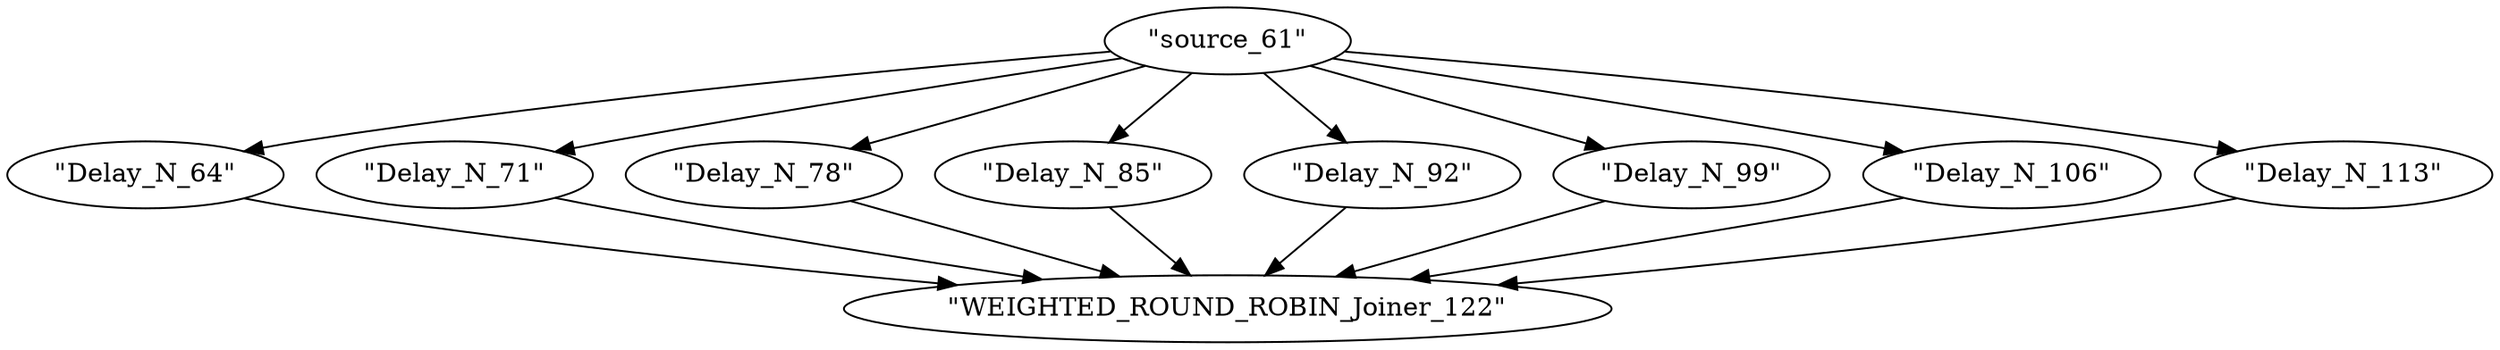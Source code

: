 strict digraph FilterBankNew_141 {
	graph [name=FilterBankNew_141];
	node [label="\N"];
	node0	[codeSize="\"31 b\"",
		contraction="{'node1': {'label': '\"DUPLICATE_Splitter_121\"', 'push': '\"8\"', 'pop': '\"8\"', 'peek': '\"0\"', 'pushType': '\"float\"', 'popType': '\"\
float\"', 'peekType': '\"void\"', 'codeSize': '\"60 b\"', 'stackSize': '\"64 b\"', 'work': '\"0\"'}}",
		label="\"source_61\"",
		peek="\"0\"",
		peekType="\"void\"",
		pop="\"0\"",
		popType="\"void\"",
		push="\"8\"",
		pushType="\"float\"",
		stackSize="\"0 b\"",
		work="\"13\""];
	node2	[codeSize="\"12 b\"",
		contraction="{'node3': {'label': '\"FirFilter_65\"', 'push': '\"8\"', 'pop': '\"8\"', 'peek': '\"256\"', 'pushType': '\"float\"', 'popType': '\"float\"', '\
peekType': '\"float\"', 'codeSize': '\"680 b\"', 'stackSize': '\"64 b\"', 'work': '\"390\"'}, 'node4': {'label': '\"DownSamp_66\"', 'push': '\"\
1\"', 'pop': '\"8\"', 'peek': '\"8\"', 'pushType': '\"float\"', 'popType': '\"float\"', 'peekType': '\"float\"', 'codeSize': '\"28 b\"', 'stackSize': '\"\
32 b\"', 'work': '\"41\"'}, 'node5': {'label': '\"UpSamp_67\"', 'push': '\"8\"', 'pop': '\"1\"', 'peek': '\"1\"', 'pushType': '\"float\"', 'popType': '\"\
float\"', 'peekType': '\"float\"', 'codeSize': '\"28 b\"', 'stackSize': '\"32 b\"', 'work': '\"41\"'}, 'node6': {'label': '\"Delay_N_68\"', '\
push': '\"8\"', 'pop': '\"8\"', 'peek': '\"8\"', 'pushType': '\"float\"', 'popType': '\"float\"', 'peekType': '\"float\"', 'codeSize': '\"12 \
b\"', 'stackSize': '\"0 b\"', 'work': '\"6\"'}, 'node7': {'label': '\"FirFilter_69\"', 'push': '\"8\"', 'pop': '\"8\"', 'peek': '\"256\"', 'pushType': '\"\
float\"', 'popType': '\"float\"', 'peekType': '\"float\"', 'codeSize': '\"680 b\"', 'stackSize': '\"64 b\"', 'work': '\"390\"'}}",
		label="\"Delay_N_64\"",
		peek="\"8\"",
		peekType="\"float\"",
		pop="\"8\"",
		popType="\"float\"",
		push="\"8\"",
		pushType="\"float\"",
		stackSize="\"0 b\"",
		work="\"874\""];
	node0 -> node2;
	node8	[codeSize="\"12 b\"",
		contraction="{'node9': {'label': '\"FirFilter_72\"', 'push': '\"8\"', 'pop': '\"8\"', 'peek': '\"256\"', 'pushType': '\"float\"', 'popType': '\"float\"', '\
peekType': '\"float\"', 'codeSize': '\"680 b\"', 'stackSize': '\"64 b\"', 'work': '\"390\"'}, 'node10': {'label': '\"DownSamp_73\"', 'push': '\"\
1\"', 'pop': '\"8\"', 'peek': '\"8\"', 'pushType': '\"float\"', 'popType': '\"float\"', 'peekType': '\"float\"', 'codeSize': '\"28 b\"', 'stackSize': '\"\
32 b\"', 'work': '\"41\"'}, 'node11': {'label': '\"UpSamp_74\"', 'push': '\"8\"', 'pop': '\"1\"', 'peek': '\"1\"', 'pushType': '\"float\"', '\
popType': '\"float\"', 'peekType': '\"float\"', 'codeSize': '\"28 b\"', 'stackSize': '\"32 b\"', 'work': '\"41\"'}, 'node12': {'label': '\"\
Delay_N_75\"', 'push': '\"8\"', 'pop': '\"8\"', 'peek': '\"8\"', 'pushType': '\"float\"', 'popType': '\"float\"', 'peekType': '\"float\"', 'codeSize': '\"\
12 b\"', 'stackSize': '\"0 b\"', 'work': '\"6\"'}, 'node13': {'label': '\"FirFilter_76\"', 'push': '\"8\"', 'pop': '\"8\"', 'peek': '\"256\"', '\
pushType': '\"float\"', 'popType': '\"float\"', 'peekType': '\"float\"', 'codeSize': '\"680 b\"', 'stackSize': '\"64 b\"', 'work': '\"390\"'}}",
		label="\"Delay_N_71\"",
		peek="\"8\"",
		peekType="\"float\"",
		pop="\"8\"",
		popType="\"float\"",
		push="\"8\"",
		pushType="\"float\"",
		stackSize="\"0 b\"",
		work="\"874\""];
	node0 -> node8;
	node14	[codeSize="\"12 b\"",
		contraction="{'node15': {'label': '\"FirFilter_79\"', 'push': '\"8\"', 'pop': '\"8\"', 'peek': '\"256\"', 'pushType': '\"float\"', 'popType': '\"float\"', '\
peekType': '\"float\"', 'codeSize': '\"680 b\"', 'stackSize': '\"64 b\"', 'work': '\"390\"'}, 'node16': {'label': '\"DownSamp_80\"', 'push': '\"\
1\"', 'pop': '\"8\"', 'peek': '\"8\"', 'pushType': '\"float\"', 'popType': '\"float\"', 'peekType': '\"float\"', 'codeSize': '\"28 b\"', 'stackSize': '\"\
32 b\"', 'work': '\"41\"'}, 'node17': {'label': '\"UpSamp_81\"', 'push': '\"8\"', 'pop': '\"1\"', 'peek': '\"1\"', 'pushType': '\"float\"', '\
popType': '\"float\"', 'peekType': '\"float\"', 'codeSize': '\"28 b\"', 'stackSize': '\"32 b\"', 'work': '\"41\"'}, 'node18': {'label': '\"\
Delay_N_82\"', 'push': '\"8\"', 'pop': '\"8\"', 'peek': '\"8\"', 'pushType': '\"float\"', 'popType': '\"float\"', 'peekType': '\"float\"', 'codeSize': '\"\
12 b\"', 'stackSize': '\"0 b\"', 'work': '\"6\"'}, 'node19': {'label': '\"FirFilter_83\"', 'push': '\"8\"', 'pop': '\"8\"', 'peek': '\"256\"', '\
pushType': '\"float\"', 'popType': '\"float\"', 'peekType': '\"float\"', 'codeSize': '\"680 b\"', 'stackSize': '\"64 b\"', 'work': '\"390\"'}}",
		label="\"Delay_N_78\"",
		peek="\"8\"",
		peekType="\"float\"",
		pop="\"8\"",
		popType="\"float\"",
		push="\"8\"",
		pushType="\"float\"",
		stackSize="\"0 b\"",
		work="\"874\""];
	node0 -> node14;
	node20	[codeSize="\"12 b\"",
		contraction="{'node21': {'label': '\"FirFilter_86\"', 'push': '\"8\"', 'pop': '\"8\"', 'peek': '\"256\"', 'pushType': '\"float\"', 'popType': '\"float\"', '\
peekType': '\"float\"', 'codeSize': '\"680 b\"', 'stackSize': '\"64 b\"', 'work': '\"390\"'}, 'node22': {'label': '\"DownSamp_87\"', 'push': '\"\
1\"', 'pop': '\"8\"', 'peek': '\"8\"', 'pushType': '\"float\"', 'popType': '\"float\"', 'peekType': '\"float\"', 'codeSize': '\"28 b\"', 'stackSize': '\"\
32 b\"', 'work': '\"41\"'}, 'node23': {'label': '\"UpSamp_88\"', 'push': '\"8\"', 'pop': '\"1\"', 'peek': '\"1\"', 'pushType': '\"float\"', '\
popType': '\"float\"', 'peekType': '\"float\"', 'codeSize': '\"28 b\"', 'stackSize': '\"32 b\"', 'work': '\"41\"'}, 'node24': {'label': '\"\
Delay_N_89\"', 'push': '\"8\"', 'pop': '\"8\"', 'peek': '\"8\"', 'pushType': '\"float\"', 'popType': '\"float\"', 'peekType': '\"float\"', 'codeSize': '\"\
12 b\"', 'stackSize': '\"0 b\"', 'work': '\"6\"'}, 'node25': {'label': '\"FirFilter_90\"', 'push': '\"8\"', 'pop': '\"8\"', 'peek': '\"256\"', '\
pushType': '\"float\"', 'popType': '\"float\"', 'peekType': '\"float\"', 'codeSize': '\"680 b\"', 'stackSize': '\"64 b\"', 'work': '\"390\"'}}",
		label="\"Delay_N_85\"",
		peek="\"8\"",
		peekType="\"float\"",
		pop="\"8\"",
		popType="\"float\"",
		push="\"8\"",
		pushType="\"float\"",
		stackSize="\"0 b\"",
		work="\"874\""];
	node0 -> node20;
	node26	[codeSize="\"12 b\"",
		contraction="{'node27': {'label': '\"FirFilter_93\"', 'push': '\"8\"', 'pop': '\"8\"', 'peek': '\"256\"', 'pushType': '\"float\"', 'popType': '\"float\"', '\
peekType': '\"float\"', 'codeSize': '\"680 b\"', 'stackSize': '\"64 b\"', 'work': '\"390\"'}, 'node28': {'label': '\"DownSamp_94\"', 'push': '\"\
1\"', 'pop': '\"8\"', 'peek': '\"8\"', 'pushType': '\"float\"', 'popType': '\"float\"', 'peekType': '\"float\"', 'codeSize': '\"28 b\"', 'stackSize': '\"\
32 b\"', 'work': '\"41\"'}, 'node29': {'label': '\"UpSamp_95\"', 'push': '\"8\"', 'pop': '\"1\"', 'peek': '\"1\"', 'pushType': '\"float\"', '\
popType': '\"float\"', 'peekType': '\"float\"', 'codeSize': '\"28 b\"', 'stackSize': '\"32 b\"', 'work': '\"41\"'}, 'node30': {'label': '\"\
Delay_N_96\"', 'push': '\"8\"', 'pop': '\"8\"', 'peek': '\"8\"', 'pushType': '\"float\"', 'popType': '\"float\"', 'peekType': '\"float\"', 'codeSize': '\"\
12 b\"', 'stackSize': '\"0 b\"', 'work': '\"6\"'}, 'node31': {'label': '\"FirFilter_97\"', 'push': '\"8\"', 'pop': '\"8\"', 'peek': '\"256\"', '\
pushType': '\"float\"', 'popType': '\"float\"', 'peekType': '\"float\"', 'codeSize': '\"680 b\"', 'stackSize': '\"64 b\"', 'work': '\"390\"'}}",
		label="\"Delay_N_92\"",
		peek="\"8\"",
		peekType="\"float\"",
		pop="\"8\"",
		popType="\"float\"",
		push="\"8\"",
		pushType="\"float\"",
		stackSize="\"0 b\"",
		work="\"874\""];
	node0 -> node26;
	node32	[codeSize="\"12 b\"",
		contraction="{'node33': {'label': '\"FirFilter_100\"', 'push': '\"8\"', 'pop': '\"8\"', 'peek': '\"256\"', 'pushType': '\"float\"', 'popType': '\"float\"', '\
peekType': '\"float\"', 'codeSize': '\"680 b\"', 'stackSize': '\"64 b\"', 'work': '\"390\"'}, 'node34': {'label': '\"DownSamp_101\"', 'push': '\"\
1\"', 'pop': '\"8\"', 'peek': '\"8\"', 'pushType': '\"float\"', 'popType': '\"float\"', 'peekType': '\"float\"', 'codeSize': '\"28 b\"', 'stackSize': '\"\
32 b\"', 'work': '\"41\"'}, 'node35': {'label': '\"UpSamp_102\"', 'push': '\"8\"', 'pop': '\"1\"', 'peek': '\"1\"', 'pushType': '\"float\"', '\
popType': '\"float\"', 'peekType': '\"float\"', 'codeSize': '\"28 b\"', 'stackSize': '\"32 b\"', 'work': '\"41\"'}, 'node36': {'label': '\"\
Delay_N_103\"', 'push': '\"8\"', 'pop': '\"8\"', 'peek': '\"8\"', 'pushType': '\"float\"', 'popType': '\"float\"', 'peekType': '\"float\"', '\
codeSize': '\"12 b\"', 'stackSize': '\"0 b\"', 'work': '\"6\"'}, 'node37': {'label': '\"FirFilter_104\"', 'push': '\"8\"', 'pop': '\"8\"', '\
peek': '\"256\"', 'pushType': '\"float\"', 'popType': '\"float\"', 'peekType': '\"float\"', 'codeSize': '\"680 b\"', 'stackSize': '\"64 b\"', '\
work': '\"390\"'}}",
		label="\"Delay_N_99\"",
		peek="\"8\"",
		peekType="\"float\"",
		pop="\"8\"",
		popType="\"float\"",
		push="\"8\"",
		pushType="\"float\"",
		stackSize="\"0 b\"",
		work="\"874\""];
	node0 -> node32;
	node38	[codeSize="\"12 b\"",
		contraction="{'node39': {'label': '\"FirFilter_107\"', 'push': '\"8\"', 'pop': '\"8\"', 'peek': '\"256\"', 'pushType': '\"float\"', 'popType': '\"float\"', '\
peekType': '\"float\"', 'codeSize': '\"680 b\"', 'stackSize': '\"64 b\"', 'work': '\"390\"'}, 'node40': {'label': '\"DownSamp_108\"', 'push': '\"\
1\"', 'pop': '\"8\"', 'peek': '\"8\"', 'pushType': '\"float\"', 'popType': '\"float\"', 'peekType': '\"float\"', 'codeSize': '\"28 b\"', 'stackSize': '\"\
32 b\"', 'work': '\"41\"'}, 'node41': {'label': '\"UpSamp_109\"', 'push': '\"8\"', 'pop': '\"1\"', 'peek': '\"1\"', 'pushType': '\"float\"', '\
popType': '\"float\"', 'peekType': '\"float\"', 'codeSize': '\"28 b\"', 'stackSize': '\"32 b\"', 'work': '\"41\"'}, 'node42': {'label': '\"\
Delay_N_110\"', 'push': '\"8\"', 'pop': '\"8\"', 'peek': '\"8\"', 'pushType': '\"float\"', 'popType': '\"float\"', 'peekType': '\"float\"', '\
codeSize': '\"12 b\"', 'stackSize': '\"0 b\"', 'work': '\"6\"'}, 'node43': {'label': '\"FirFilter_111\"', 'push': '\"8\"', 'pop': '\"8\"', '\
peek': '\"256\"', 'pushType': '\"float\"', 'popType': '\"float\"', 'peekType': '\"float\"', 'codeSize': '\"680 b\"', 'stackSize': '\"64 b\"', '\
work': '\"390\"'}}",
		label="\"Delay_N_106\"",
		peek="\"8\"",
		peekType="\"float\"",
		pop="\"8\"",
		popType="\"float\"",
		push="\"8\"",
		pushType="\"float\"",
		stackSize="\"0 b\"",
		work="\"874\""];
	node0 -> node38;
	node44	[codeSize="\"12 b\"",
		contraction="{'node45': {'label': '\"FirFilter_114\"', 'push': '\"8\"', 'pop': '\"8\"', 'peek': '\"256\"', 'pushType': '\"float\"', 'popType': '\"float\"', '\
peekType': '\"float\"', 'codeSize': '\"680 b\"', 'stackSize': '\"64 b\"', 'work': '\"390\"'}, 'node46': {'label': '\"DownSamp_115\"', 'push': '\"\
1\"', 'pop': '\"8\"', 'peek': '\"8\"', 'pushType': '\"float\"', 'popType': '\"float\"', 'peekType': '\"float\"', 'codeSize': '\"28 b\"', 'stackSize': '\"\
32 b\"', 'work': '\"41\"'}, 'node47': {'label': '\"UpSamp_116\"', 'push': '\"8\"', 'pop': '\"1\"', 'peek': '\"1\"', 'pushType': '\"float\"', '\
popType': '\"float\"', 'peekType': '\"float\"', 'codeSize': '\"28 b\"', 'stackSize': '\"32 b\"', 'work': '\"41\"'}, 'node48': {'label': '\"\
Delay_N_117\"', 'push': '\"8\"', 'pop': '\"8\"', 'peek': '\"8\"', 'pushType': '\"float\"', 'popType': '\"float\"', 'peekType': '\"float\"', '\
codeSize': '\"12 b\"', 'stackSize': '\"0 b\"', 'work': '\"6\"'}, 'node49': {'label': '\"FirFilter_118\"', 'push': '\"8\"', 'pop': '\"8\"', '\
peek': '\"256\"', 'pushType': '\"float\"', 'popType': '\"float\"', 'peekType': '\"float\"', 'codeSize': '\"680 b\"', 'stackSize': '\"64 b\"', '\
work': '\"390\"'}}",
		label="\"Delay_N_113\"",
		peek="\"8\"",
		peekType="\"float\"",
		pop="\"8\"",
		popType="\"float\"",
		push="\"8\"",
		pushType="\"float\"",
		stackSize="\"0 b\"",
		work="\"874\""];
	node0 -> node44;
	node50	[codeSize="\"102 b\"",
		contraction="{'node51': {'label': '\"Combine_119\"', 'push': '\"8\"', 'pop': '\"64\"', 'peek': '\"64\"', 'pushType': '\"float\"', 'popType': '\"float\"', '\
peekType': '\"float\"', 'codeSize': '\"27 b\"', 'stackSize': '\"64 b\"', 'work': '\"59\"'}, 'node52': {'label': '\"sink_120\"', 'push': '\"\
0\"', 'pop': '\"8\"', 'peek': '\"8\"', 'pushType': '\"void\"', 'popType': '\"float\"', 'peekType': '\"float\"', 'codeSize': '\"16 b\"', 'stackSize': '\"\
0 b\"', 'work': '\"6\"'}}",
		label="\"WEIGHTED_ROUND_ROBIN_Joiner_122\"",
		peek="\"0\"",
		peekType="\"void\"",
		pop="\"64\"",
		popType="\"float\"",
		push="\"64\"",
		pushType="\"float\"",
		stackSize="\"32 b\"",
		work="\"65\""];
	node2 -> node50;
	node8 -> node50;
	node14 -> node50;
	node20 -> node50;
	node26 -> node50;
	node32 -> node50;
	node38 -> node50;
	node44 -> node50;
}
